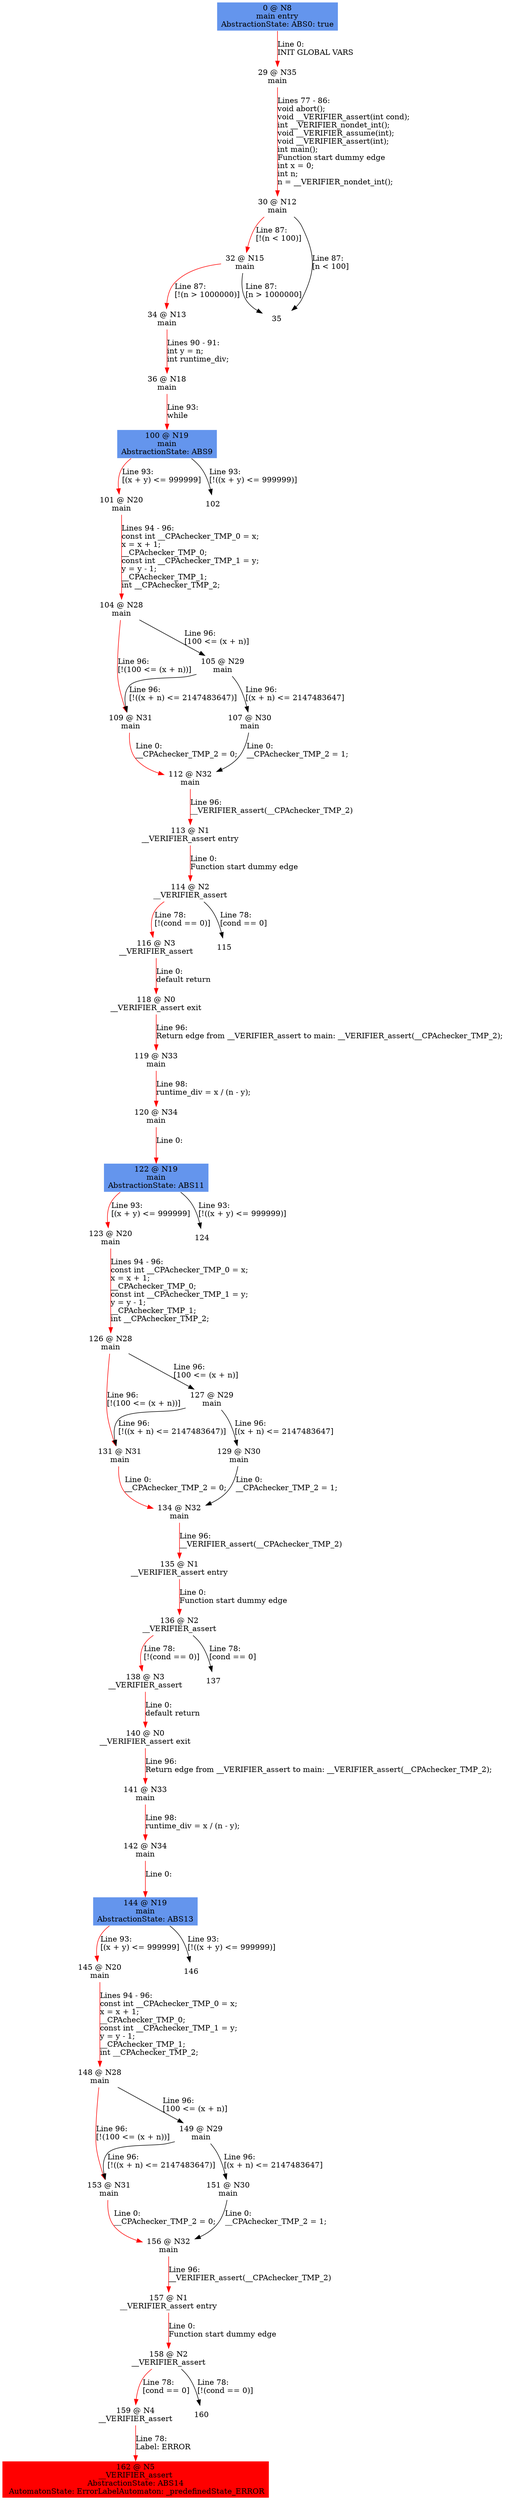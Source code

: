 digraph ARG {
node [style="filled" shape="box" color="white"]
0 [fillcolor="cornflowerblue" label="0 @ N8\nmain entry\nAbstractionState: ABS0: true\n" id="0"]
29 [label="29 @ N35\nmain\n" id="29"]
30 [label="30 @ N12\nmain\n" id="30"]
32 [label="32 @ N15\nmain\n" id="32"]
34 [label="34 @ N13\nmain\n" id="34"]
36 [label="36 @ N18\nmain\n" id="36"]
100 [fillcolor="cornflowerblue" label="100 @ N19\nmain\nAbstractionState: ABS9\n" id="100"]
101 [label="101 @ N20\nmain\n" id="101"]
104 [label="104 @ N28\nmain\n" id="104"]
109 [label="109 @ N31\nmain\n" id="109"]
112 [label="112 @ N32\nmain\n" id="112"]
113 [label="113 @ N1\n__VERIFIER_assert entry\n" id="113"]
114 [label="114 @ N2\n__VERIFIER_assert\n" id="114"]
116 [label="116 @ N3\n__VERIFIER_assert\n" id="116"]
118 [label="118 @ N0\n__VERIFIER_assert exit\n" id="118"]
119 [label="119 @ N33\nmain\n" id="119"]
120 [label="120 @ N34\nmain\n" id="120"]
122 [fillcolor="cornflowerblue" label="122 @ N19\nmain\nAbstractionState: ABS11\n" id="122"]
123 [label="123 @ N20\nmain\n" id="123"]
126 [label="126 @ N28\nmain\n" id="126"]
131 [label="131 @ N31\nmain\n" id="131"]
134 [label="134 @ N32\nmain\n" id="134"]
135 [label="135 @ N1\n__VERIFIER_assert entry\n" id="135"]
136 [label="136 @ N2\n__VERIFIER_assert\n" id="136"]
138 [label="138 @ N3\n__VERIFIER_assert\n" id="138"]
140 [label="140 @ N0\n__VERIFIER_assert exit\n" id="140"]
141 [label="141 @ N33\nmain\n" id="141"]
142 [label="142 @ N34\nmain\n" id="142"]
144 [fillcolor="cornflowerblue" label="144 @ N19\nmain\nAbstractionState: ABS13\n" id="144"]
145 [label="145 @ N20\nmain\n" id="145"]
148 [label="148 @ N28\nmain\n" id="148"]
153 [label="153 @ N31\nmain\n" id="153"]
156 [label="156 @ N32\nmain\n" id="156"]
157 [label="157 @ N1\n__VERIFIER_assert entry\n" id="157"]
158 [label="158 @ N2\n__VERIFIER_assert\n" id="158"]
159 [label="159 @ N4\n__VERIFIER_assert\n" id="159"]
162 [fillcolor="red" label="162 @ N5\n__VERIFIER_assert\nAbstractionState: ABS14\n AutomatonState: ErrorLabelAutomaton: _predefinedState_ERROR\n" id="162"]
149 [label="149 @ N29\nmain\n" id="149"]
151 [label="151 @ N30\nmain\n" id="151"]
127 [label="127 @ N29\nmain\n" id="127"]
129 [label="129 @ N30\nmain\n" id="129"]
105 [label="105 @ N29\nmain\n" id="105"]
107 [label="107 @ N30\nmain\n" id="107"]
0 -> 29 [color="red" label="Line 0: \lINIT GLOBAL VARS\l" id="0 -> 29"]
29 -> 30 [color="red" label="Lines 77 - 86: \lvoid abort();\lvoid __VERIFIER_assert(int cond);\lint __VERIFIER_nondet_int();\lvoid __VERIFIER_assume(int);\lvoid __VERIFIER_assert(int);\lint main();\lFunction start dummy edge\lint x = 0;\lint n;\ln = __VERIFIER_nondet_int();\l" id="29 -> 30"]
30 -> 32 [color="red" label="Line 87: \l[!(n < 100)]\l" id="30 -> 32"]
30 -> 35 [label="Line 87: \l[n < 100]\l" id="30 -> 35"]
32 -> 34 [color="red" label="Line 87: \l[!(n > 1000000)]\l" id="32 -> 34"]
32 -> 35 [label="Line 87: \l[n > 1000000]\l" id="32 -> 35"]
34 -> 36 [color="red" label="Lines 90 - 91: \lint y = n;\lint runtime_div;\l" id="34 -> 36"]
36 -> 100 [color="red" label="Line 93: \lwhile\l" id="36 -> 100"]
100 -> 101 [color="red" label="Line 93: \l[(x + y) <= 999999]\l" id="100 -> 101"]
100 -> 102 [label="Line 93: \l[!((x + y) <= 999999)]\l" id="100 -> 102"]
101 -> 104 [color="red" label="Lines 94 - 96: \lconst int __CPAchecker_TMP_0 = x;\lx = x + 1;\l__CPAchecker_TMP_0;\lconst int __CPAchecker_TMP_1 = y;\ly = y - 1;\l__CPAchecker_TMP_1;\lint __CPAchecker_TMP_2;\l" id="101 -> 104"]
104 -> 105 [label="Line 96: \l[100 <= (x + n)]\l" id="104 -> 105"]
104 -> 109 [color="red" label="Line 96: \l[!(100 <= (x + n))]\l" id="104 -> 109"]
109 -> 112 [color="red" label="Line 0: \l__CPAchecker_TMP_2 = 0;\l" id="109 -> 112"]
112 -> 113 [color="red" label="Line 96: \l__VERIFIER_assert(__CPAchecker_TMP_2)\l" id="112 -> 113"]
113 -> 114 [color="red" label="Line 0: \lFunction start dummy edge\l" id="113 -> 114"]
114 -> 115 [label="Line 78: \l[cond == 0]\l" id="114 -> 115"]
114 -> 116 [color="red" label="Line 78: \l[!(cond == 0)]\l" id="114 -> 116"]
116 -> 118 [color="red" label="Line 0: \ldefault return\l" id="116 -> 118"]
118 -> 119 [color="red" label="Line 96: \lReturn edge from __VERIFIER_assert to main: __VERIFIER_assert(__CPAchecker_TMP_2);\l" id="118 -> 119"]
119 -> 120 [color="red" label="Line 98: \lruntime_div = x / (n - y);\l" id="119 -> 120"]
120 -> 122 [color="red" label="Line 0: \l\l" id="120 -> 122"]
122 -> 123 [color="red" label="Line 93: \l[(x + y) <= 999999]\l" id="122 -> 123"]
122 -> 124 [label="Line 93: \l[!((x + y) <= 999999)]\l" id="122 -> 124"]
123 -> 126 [color="red" label="Lines 94 - 96: \lconst int __CPAchecker_TMP_0 = x;\lx = x + 1;\l__CPAchecker_TMP_0;\lconst int __CPAchecker_TMP_1 = y;\ly = y - 1;\l__CPAchecker_TMP_1;\lint __CPAchecker_TMP_2;\l" id="123 -> 126"]
126 -> 127 [label="Line 96: \l[100 <= (x + n)]\l" id="126 -> 127"]
126 -> 131 [color="red" label="Line 96: \l[!(100 <= (x + n))]\l" id="126 -> 131"]
131 -> 134 [color="red" label="Line 0: \l__CPAchecker_TMP_2 = 0;\l" id="131 -> 134"]
134 -> 135 [color="red" label="Line 96: \l__VERIFIER_assert(__CPAchecker_TMP_2)\l" id="134 -> 135"]
135 -> 136 [color="red" label="Line 0: \lFunction start dummy edge\l" id="135 -> 136"]
136 -> 137 [label="Line 78: \l[cond == 0]\l" id="136 -> 137"]
136 -> 138 [color="red" label="Line 78: \l[!(cond == 0)]\l" id="136 -> 138"]
138 -> 140 [color="red" label="Line 0: \ldefault return\l" id="138 -> 140"]
140 -> 141 [color="red" label="Line 96: \lReturn edge from __VERIFIER_assert to main: __VERIFIER_assert(__CPAchecker_TMP_2);\l" id="140 -> 141"]
141 -> 142 [color="red" label="Line 98: \lruntime_div = x / (n - y);\l" id="141 -> 142"]
142 -> 144 [color="red" label="Line 0: \l\l" id="142 -> 144"]
144 -> 145 [color="red" label="Line 93: \l[(x + y) <= 999999]\l" id="144 -> 145"]
144 -> 146 [label="Line 93: \l[!((x + y) <= 999999)]\l" id="144 -> 146"]
145 -> 148 [color="red" label="Lines 94 - 96: \lconst int __CPAchecker_TMP_0 = x;\lx = x + 1;\l__CPAchecker_TMP_0;\lconst int __CPAchecker_TMP_1 = y;\ly = y - 1;\l__CPAchecker_TMP_1;\lint __CPAchecker_TMP_2;\l" id="145 -> 148"]
148 -> 149 [label="Line 96: \l[100 <= (x + n)]\l" id="148 -> 149"]
148 -> 153 [color="red" label="Line 96: \l[!(100 <= (x + n))]\l" id="148 -> 153"]
153 -> 156 [color="red" label="Line 0: \l__CPAchecker_TMP_2 = 0;\l" id="153 -> 156"]
156 -> 157 [color="red" label="Line 96: \l__VERIFIER_assert(__CPAchecker_TMP_2)\l" id="156 -> 157"]
157 -> 158 [color="red" label="Line 0: \lFunction start dummy edge\l" id="157 -> 158"]
158 -> 159 [color="red" label="Line 78: \l[cond == 0]\l" id="158 -> 159"]
158 -> 160 [label="Line 78: \l[!(cond == 0)]\l" id="158 -> 160"]
159 -> 162 [color="red" label="Line 78: \lLabel: ERROR\l" id="159 -> 162"]
149 -> 151 [label="Line 96: \l[(x + n) <= 2147483647]\l" id="149 -> 151"]
149 -> 153 [label="Line 96: \l[!((x + n) <= 2147483647)]\l" id="149 -> 153"]
151 -> 156 [label="Line 0: \l__CPAchecker_TMP_2 = 1;\l" id="151 -> 156"]
127 -> 129 [label="Line 96: \l[(x + n) <= 2147483647]\l" id="127 -> 129"]
127 -> 131 [label="Line 96: \l[!((x + n) <= 2147483647)]\l" id="127 -> 131"]
129 -> 134 [label="Line 0: \l__CPAchecker_TMP_2 = 1;\l" id="129 -> 134"]
105 -> 107 [label="Line 96: \l[(x + n) <= 2147483647]\l" id="105 -> 107"]
105 -> 109 [label="Line 96: \l[!((x + n) <= 2147483647)]\l" id="105 -> 109"]
107 -> 112 [label="Line 0: \l__CPAchecker_TMP_2 = 1;\l" id="107 -> 112"]
}
